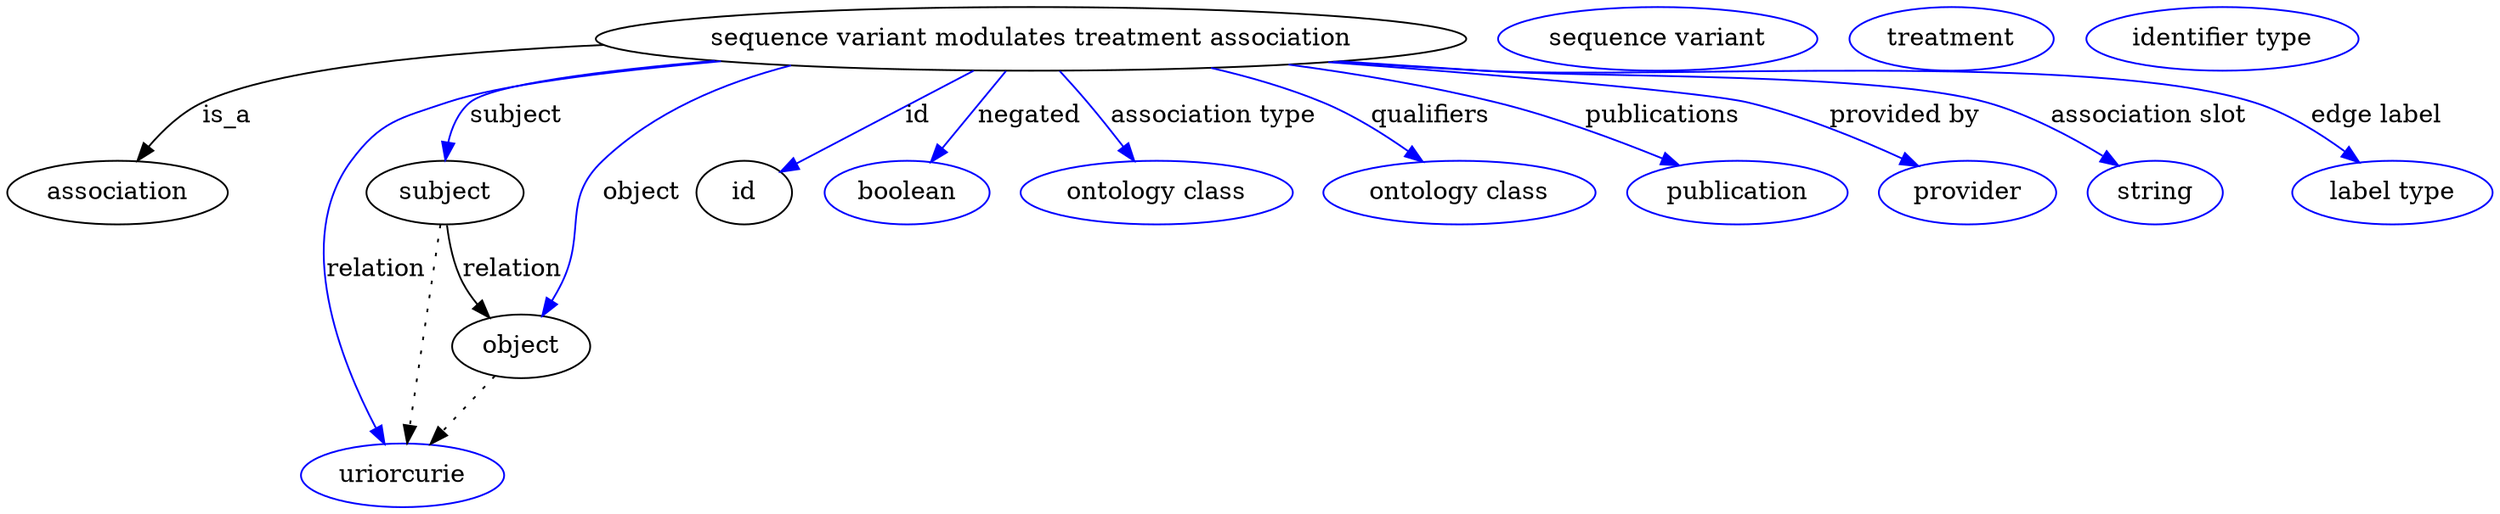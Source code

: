 digraph {
	graph [bb="0,0,1173.1,281"];
	node [label="\N"];
	"sequence variant modulates treatment association"	 [height=0.5,
		label="sequence variant modulates treatment association",
		pos="495.4,263",
		width=5.1374];
	association	 [height=0.5,
		pos="49.402,177",
		width=1.3723];
	"sequence variant modulates treatment association" -> association	 [label=is_a,
		lp="101.68,220",
		pos="e,58.898,194.95 332.01,254.54 229.02,248.15 111.51,238.54 89.85,227 79.694,221.59 71.16,212.43 64.588,203.42"];
	subject	 [height=0.5,
		pos="204.4,177",
		width=0.97656];
	"sequence variant modulates treatment association" -> subject	 [color=blue,
		label=subject,
		lp="242.23,220",
		pos="e,206.05,195.44 356.35,251.13 294.48,244.67 232.96,236.14 221.75,227 215.06,221.55 210.95,213.38 208.42,205.21",
		style=solid];
	relation	 [color=blue,
		height=0.5,
		label=uriorcurie,
		pos="184.4,18",
		width=1.2492];
	"sequence variant modulates treatment association" -> relation	 [color=blue,
		label=relation,
		lp="168.78,134",
		pos="e,174.87,35.738 353.98,251.36 295.6,245.29 235.34,237.03 208.4,227 184.37,218.05 174.28,216.56 160.4,195 130.67,148.8 153.59,81.772 \
170.52,44.872",
		style=solid];
	object	 [height=0.5,
		pos="244.4,91",
		width=0.88096];
	"sequence variant modulates treatment association" -> object	 [color=blue,
		label=object,
		lp="301.51,177",
		pos="e,253.12,108.39 420.55,246.47 368.06,233.51 303.89,214.46 284.19,195 261.52,172.6 273.29,156.57 261.4,127 260.16,123.92 258.79,120.73 \
257.38,117.58",
		style=solid];
	id	 [height=0.5,
		pos="354.4,177",
		width=0.75];
	"sequence variant modulates treatment association" -> id	 [color=blue,
		label=id,
		lp="438.85,220",
		pos="e,374.49,189.25 466.19,245.18 441.87,230.35 407.43,209.34 383.22,194.58",
		style=solid];
	negated	 [color=blue,
		height=0.5,
		label=boolean,
		pos="437.4,177",
		width=1.0584];
	"sequence variant modulates treatment association" -> negated	 [color=blue,
		label=negated,
		lp="492.17,220",
		pos="e,449.09,194.33 483.1,244.76 474.86,232.55 463.9,216.29 454.77,202.76",
		style=solid];
	"association type"	 [color=blue,
		height=0.5,
		label="ontology class",
		pos="554.4,177",
		width=1.6931];
	"sequence variant modulates treatment association" -> "association type"	 [color=blue,
		label="association type",
		lp="574.31,220",
		pos="e,542.11,194.92 507.91,244.76 516.18,232.71 527.15,216.72 536.36,203.3",
		style=solid];
	qualifiers	 [color=blue,
		height=0.5,
		label="ontology class",
		pos="694.4,177",
		width=1.6931];
	"sequence variant modulates treatment association" -> qualifiers	 [color=blue,
		label=qualifiers,
		lp="672.45,220",
		pos="e,674.13,194.09 570.4,246.5 588.2,241.34 606.83,234.88 623.4,227 638.34,219.9 653.51,209.7 665.97,200.37",
		style=solid];
	publications	 [color=blue,
		height=0.5,
		label=publication,
		pos="823.4,177",
		width=1.3859];
	"sequence variant modulates treatment association" -> publications	 [color=blue,
		label=publications,
		lp="777.62,220",
		pos="e,793.23,191.65 605.47,248.47 637.09,243.06 671.39,235.98 702.4,227 730.42,218.88 760.75,206.34 784.03,195.85",
		style=solid];
	"provided by"	 [color=blue,
		height=0.5,
		label=provider,
		pos="931.4,177",
		width=1.1129];
	"sequence variant modulates treatment association" -> "provided by"	 [color=blue,
		label="provided by",
		lp="889.03,220",
		pos="e,905.47,190.82 625.68,250.17 705.89,241.95 796.83,231.93 815.4,227 843.59,219.52 873.8,206.31 896.32,195.35",
		style=solid];
	"association slot"	 [color=blue,
		height=0.5,
		label=string,
		pos="1019.4,177",
		width=0.8403];
	"sequence variant modulates treatment association" -> "association slot"	 [color=blue,
		label="association slot",
		lp="1002.4,220",
		pos="e,999.78,190.71 627.91,250.41 648.49,248.54 669.52,246.68 689.4,245 794.66,236.12 825.01,256.66 926.4,227 949.47,220.25 973.31,207.3 \
991.08,196.26",
		style=solid];
	"edge label"	 [color=blue,
		height=0.5,
		label="label type",
		pos="1128.4,177",
		width=1.2425];
	"sequence variant modulates treatment association" -> "edge label"	 [color=blue,
		label="edge label",
		lp="1108,220",
		pos="e,1109.1,193.28 625.26,250.18 646.68,248.29 668.65,246.48 689.4,245 769.3,239.3 973.05,251.21 1049.4,227 1067.9,221.15 1086.3,209.9 \
1100.7,199.55",
		style=solid];
	subject -> relation	 [pos="e,186.67,36.027 202.11,158.76 198.64,131.21 192.04,78.735 187.95,46.223",
		style=dotted];
	subject -> object	 [label=relation,
		lp="240.78,134",
		pos="e,230.82,107.46 207.98,158.87 210.29,149.13 213.78,137.08 218.64,127 220.43,123.29 222.6,119.56 224.91,115.97"];
	"sequence variant modulates treatment association_subject"	 [color=blue,
		height=0.5,
		label="sequence variant",
		pos="767.4,263",
		width=1.9244];
	object -> relation	 [pos="e,198.59,35.261 230.79,74.435 223.2,65.207 213.6,53.528 205.11,43.191",
		style=dotted];
	"sequence variant modulates treatment association_object"	 [color=blue,
		height=0.5,
		label=treatment,
		pos="898.4,263",
		width=1.2083];
	association_id	 [color=blue,
		height=0.5,
		label="identifier type",
		pos="1019.4,263",
		width=1.652];
}
